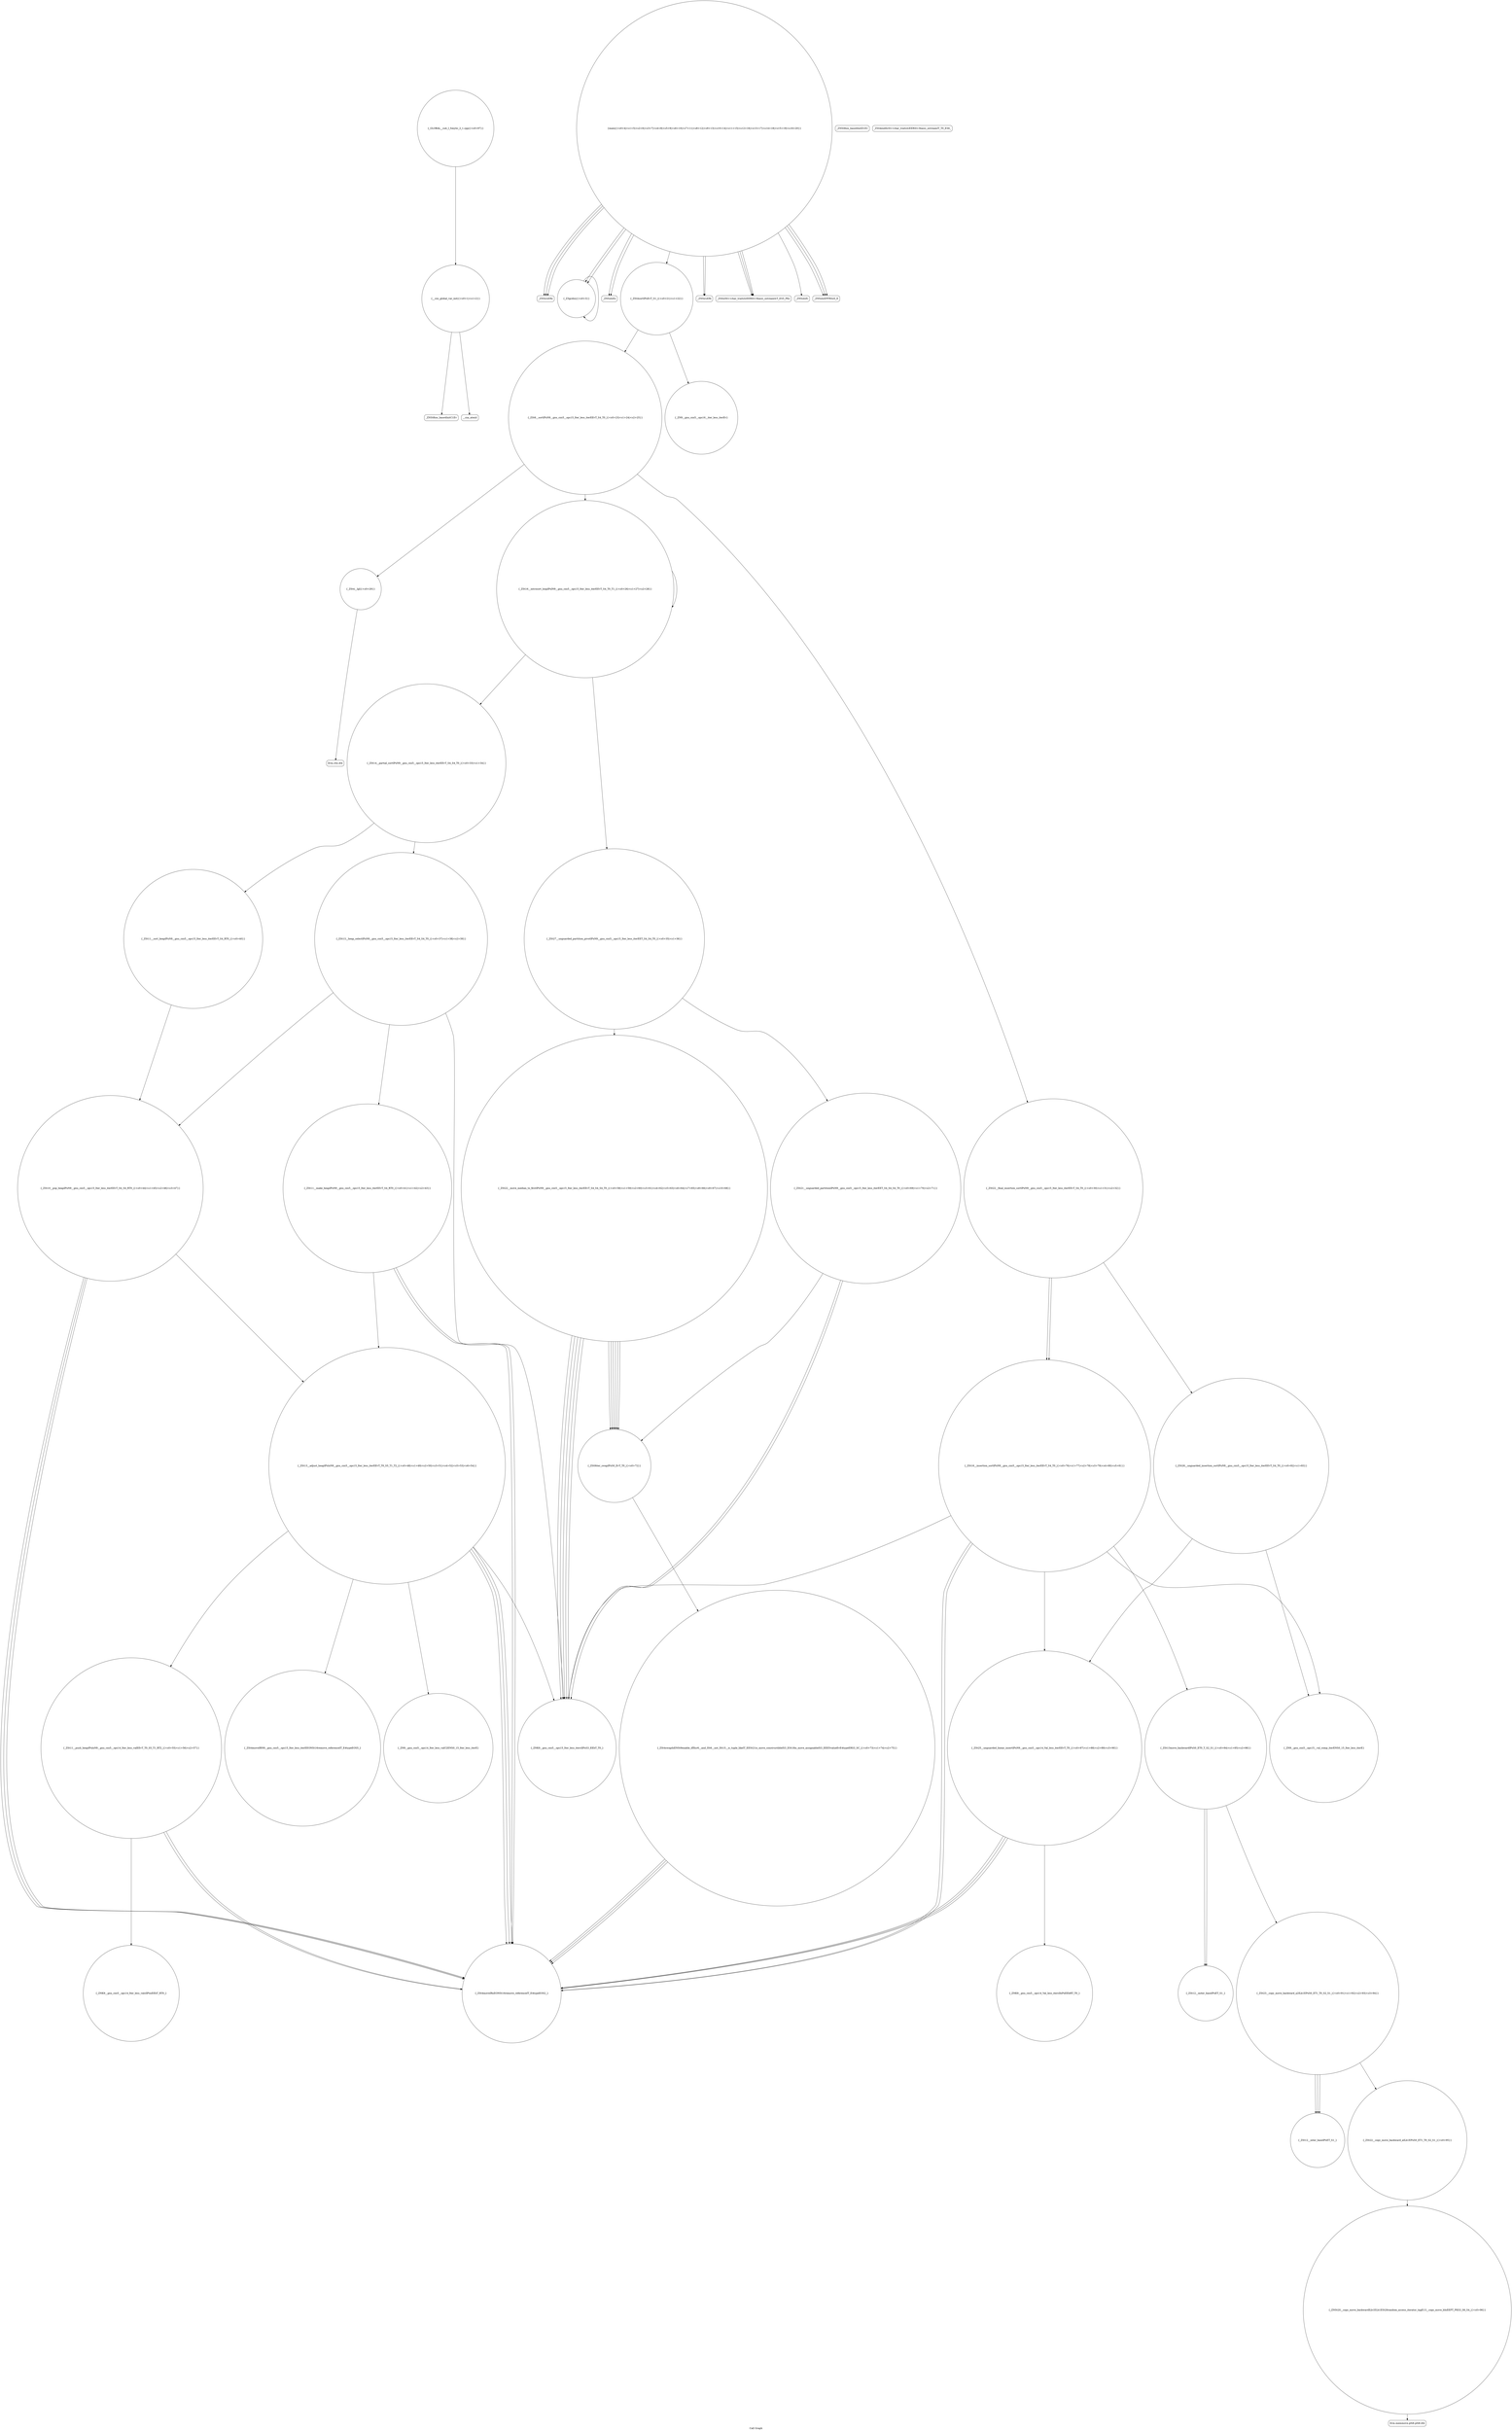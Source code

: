 digraph "Call Graph" {
	label="Call Graph";

	Node0x55cad44c4110 [shape=record,shape=circle,label="{__cxx_global_var_init|{<s0>1|<s1>2}}"];
	Node0x55cad44c4110:s0 -> Node0x55cad4643870[color=black];
	Node0x55cad44c4110:s1 -> Node0x55cad4643970[color=black];
	Node0x55cad4644e70 [shape=record,shape=circle,label="{_ZSt12__niter_baseIPxET_S1_}"];
	Node0x55cad4643b70 [shape=record,shape=Mrecord,label="{_ZNSirsERx}"];
	Node0x55cad4643ef0 [shape=record,shape=circle,label="{_ZSt6__sortIPxN9__gnu_cxx5__ops15_Iter_less_iterEEvT_S4_T0_|{<s0>23|<s1>24|<s2>25}}"];
	Node0x55cad4643ef0:s0 -> Node0x55cad4644070[color=black];
	Node0x55cad4643ef0:s1 -> Node0x55cad4643ff0[color=black];
	Node0x55cad4643ef0:s2 -> Node0x55cad46440f0[color=black];
	Node0x55cad4644270 [shape=record,shape=circle,label="{_ZSt13__heap_selectIPxN9__gnu_cxx5__ops15_Iter_less_iterEEvT_S4_S4_T0_|{<s0>37|<s1>38|<s2>39}}"];
	Node0x55cad4644270:s0 -> Node0x55cad4644370[color=black];
	Node0x55cad4644270:s1 -> Node0x55cad46443f0[color=black];
	Node0x55cad4644270:s2 -> Node0x55cad4644470[color=black];
	Node0x55cad46445f0 [shape=record,shape=circle,label="{_ZSt4moveIRN9__gnu_cxx5__ops15_Iter_less_iterEEONSt16remove_referenceIT_E4typeEOS5_}"];
	Node0x55cad4644970 [shape=record,shape=circle,label="{_ZSt4swapIxENSt9enable_ifIXsr6__and_ISt6__not_ISt15__is_tuple_likeIT_EESt21is_move_constructibleIS3_ESt18is_move_assignableIS3_EEE5valueEvE4typeERS3_SC_|{<s0>73|<s1>74|<s2>75}}"];
	Node0x55cad4644970:s0 -> Node0x55cad46444f0[color=black];
	Node0x55cad4644970:s1 -> Node0x55cad46444f0[color=black];
	Node0x55cad4644970:s2 -> Node0x55cad46444f0[color=black];
	Node0x55cad4644cf0 [shape=record,shape=circle,label="{_ZSt23__copy_move_backward_a2ILb1EPxS0_ET1_T0_S2_S1_|{<s0>91|<s1>92|<s2>93|<s3>94}}"];
	Node0x55cad4644cf0:s0 -> Node0x55cad4644e70[color=black];
	Node0x55cad4644cf0:s1 -> Node0x55cad4644e70[color=black];
	Node0x55cad4644cf0:s2 -> Node0x55cad4644e70[color=black];
	Node0x55cad4644cf0:s3 -> Node0x55cad4644df0[color=black];
	Node0x55cad46439f0 [shape=record,shape=circle,label="{_Z3gcdxx|{<s0>3}}"];
	Node0x55cad46439f0:s0 -> Node0x55cad46439f0[color=black];
	Node0x55cad4646090 [shape=record,shape=circle,label="{_GLOBAL__sub_I_Smylic_2_1.cpp|{<s0>97}}"];
	Node0x55cad4646090:s0 -> Node0x55cad44c4110[color=black];
	Node0x55cad4643d70 [shape=record,shape=Mrecord,label="{_ZNSolsEx}"];
	Node0x55cad46440f0 [shape=record,shape=circle,label="{_ZSt22__final_insertion_sortIPxN9__gnu_cxx5__ops15_Iter_less_iterEEvT_S4_T0_|{<s0>30|<s1>31|<s2>32}}"];
	Node0x55cad46440f0:s0 -> Node0x55cad4644a70[color=black];
	Node0x55cad46440f0:s1 -> Node0x55cad4644af0[color=black];
	Node0x55cad46440f0:s2 -> Node0x55cad4644a70[color=black];
	Node0x55cad4644470 [shape=record,shape=circle,label="{_ZSt10__pop_heapIPxN9__gnu_cxx5__ops15_Iter_less_iterEEvT_S4_S4_RT0_|{<s0>44|<s1>45|<s2>46|<s3>47}}"];
	Node0x55cad4644470:s0 -> Node0x55cad46444f0[color=black];
	Node0x55cad4644470:s1 -> Node0x55cad46444f0[color=black];
	Node0x55cad4644470:s2 -> Node0x55cad46444f0[color=black];
	Node0x55cad4644470:s3 -> Node0x55cad4644570[color=black];
	Node0x55cad46447f0 [shape=record,shape=circle,label="{_ZSt22__move_median_to_firstIPxN9__gnu_cxx5__ops15_Iter_less_iterEEvT_S4_S4_S4_T0_|{<s0>58|<s1>59|<s2>60|<s3>61|<s4>62|<s5>63|<s6>64|<s7>65|<s8>66|<s9>67|<s10>68}}"];
	Node0x55cad46447f0:s0 -> Node0x55cad46443f0[color=black];
	Node0x55cad46447f0:s1 -> Node0x55cad46443f0[color=black];
	Node0x55cad46447f0:s2 -> Node0x55cad46448f0[color=black];
	Node0x55cad46447f0:s3 -> Node0x55cad46443f0[color=black];
	Node0x55cad46447f0:s4 -> Node0x55cad46448f0[color=black];
	Node0x55cad46447f0:s5 -> Node0x55cad46448f0[color=black];
	Node0x55cad46447f0:s6 -> Node0x55cad46443f0[color=black];
	Node0x55cad46447f0:s7 -> Node0x55cad46448f0[color=black];
	Node0x55cad46447f0:s8 -> Node0x55cad46443f0[color=black];
	Node0x55cad46447f0:s9 -> Node0x55cad46448f0[color=black];
	Node0x55cad46447f0:s10 -> Node0x55cad46448f0[color=black];
	Node0x55cad4644b70 [shape=record,shape=circle,label="{_ZSt13move_backwardIPxS0_ET0_T_S2_S1_|{<s0>84|<s1>85|<s2>86}}"];
	Node0x55cad4644b70:s0 -> Node0x55cad4644d70[color=black];
	Node0x55cad4644b70:s1 -> Node0x55cad4644d70[color=black];
	Node0x55cad4644b70:s2 -> Node0x55cad4644cf0[color=black];
	Node0x55cad4643870 [shape=record,shape=Mrecord,label="{_ZNSt8ios_base4InitC1Ev}"];
	Node0x55cad4644ef0 [shape=record,shape=circle,label="{_ZNSt20__copy_move_backwardILb1ELb1ESt26random_access_iterator_tagE13__copy_move_bIxEEPT_PKS3_S6_S4_|{<s0>96}}"];
	Node0x55cad4644ef0:s0 -> Node0x55cad4644f70[color=black];
	Node0x55cad4643bf0 [shape=record,shape=circle,label="{_ZSt4sortIPxEvT_S1_|{<s0>21|<s1>22}}"];
	Node0x55cad4643bf0:s0 -> Node0x55cad4643f70[color=black];
	Node0x55cad4643bf0:s1 -> Node0x55cad4643ef0[color=black];
	Node0x55cad4643f70 [shape=record,shape=circle,label="{_ZN9__gnu_cxx5__ops16__iter_less_iterEv}"];
	Node0x55cad46442f0 [shape=record,shape=circle,label="{_ZSt11__sort_heapIPxN9__gnu_cxx5__ops15_Iter_less_iterEEvT_S4_RT0_|{<s0>40}}"];
	Node0x55cad46442f0:s0 -> Node0x55cad4644470[color=black];
	Node0x55cad4644670 [shape=record,shape=circle,label="{_ZN9__gnu_cxx5__ops14_Iter_less_valC2ENS0_15_Iter_less_iterE}"];
	Node0x55cad46449f0 [shape=record,shape=Mrecord,label="{llvm.ctlz.i64}"];
	Node0x55cad4644d70 [shape=record,shape=circle,label="{_ZSt12__miter_baseIPxET_S1_}"];
	Node0x55cad4643a70 [shape=record,shape=circle,label="{main|{<s0>4|<s1>5|<s2>6|<s3>7|<s4>8|<s5>9|<s6>10|<s7>11|<s8>12|<s9>13|<s10>14|<s11>15|<s12>16|<s13>17|<s14>18|<s15>19|<s16>20}}"];
	Node0x55cad4643a70:s0 -> Node0x55cad4643af0[color=black];
	Node0x55cad4643a70:s1 -> Node0x55cad4643af0[color=black];
	Node0x55cad4643a70:s2 -> Node0x55cad4643b70[color=black];
	Node0x55cad4643a70:s3 -> Node0x55cad4643b70[color=black];
	Node0x55cad4643a70:s4 -> Node0x55cad4643b70[color=black];
	Node0x55cad4643a70:s5 -> Node0x55cad4643bf0[color=black];
	Node0x55cad4643a70:s6 -> Node0x55cad46439f0[color=black];
	Node0x55cad4643a70:s7 -> Node0x55cad46439f0[color=black];
	Node0x55cad4643a70:s8 -> Node0x55cad4643c70[color=black];
	Node0x55cad4643a70:s9 -> Node0x55cad4643cf0[color=black];
	Node0x55cad4643a70:s10 -> Node0x55cad4643c70[color=black];
	Node0x55cad4643a70:s11 -> Node0x55cad4643d70[color=black];
	Node0x55cad4643a70:s12 -> Node0x55cad4643df0[color=black];
	Node0x55cad4643a70:s13 -> Node0x55cad4643d70[color=black];
	Node0x55cad4643a70:s14 -> Node0x55cad4643df0[color=black];
	Node0x55cad4643a70:s15 -> Node0x55cad4643c70[color=black];
	Node0x55cad4643a70:s16 -> Node0x55cad4643df0[color=black];
	Node0x55cad4643df0 [shape=record,shape=Mrecord,label="{_ZNSolsEPFRSoS_E}"];
	Node0x55cad4644170 [shape=record,shape=circle,label="{_ZSt14__partial_sortIPxN9__gnu_cxx5__ops15_Iter_less_iterEEvT_S4_S4_T0_|{<s0>33|<s1>34}}"];
	Node0x55cad4644170:s0 -> Node0x55cad4644270[color=black];
	Node0x55cad4644170:s1 -> Node0x55cad46442f0[color=black];
	Node0x55cad46444f0 [shape=record,shape=circle,label="{_ZSt4moveIRxEONSt16remove_referenceIT_E4typeEOS2_}"];
	Node0x55cad4644870 [shape=record,shape=circle,label="{_ZSt21__unguarded_partitionIPxN9__gnu_cxx5__ops15_Iter_less_iterEET_S4_S4_S4_T0_|{<s0>69|<s1>70|<s2>71}}"];
	Node0x55cad4644870:s0 -> Node0x55cad46443f0[color=black];
	Node0x55cad4644870:s1 -> Node0x55cad46443f0[color=black];
	Node0x55cad4644870:s2 -> Node0x55cad46448f0[color=black];
	Node0x55cad4644bf0 [shape=record,shape=circle,label="{_ZSt25__unguarded_linear_insertIPxN9__gnu_cxx5__ops14_Val_less_iterEEvT_T0_|{<s0>87|<s1>88|<s2>89|<s3>90}}"];
	Node0x55cad4644bf0:s0 -> Node0x55cad46444f0[color=black];
	Node0x55cad4644bf0:s1 -> Node0x55cad4646010[color=black];
	Node0x55cad4644bf0:s2 -> Node0x55cad46444f0[color=black];
	Node0x55cad4644bf0:s3 -> Node0x55cad46444f0[color=black];
	Node0x55cad46438f0 [shape=record,shape=Mrecord,label="{_ZNSt8ios_base4InitD1Ev}"];
	Node0x55cad4644f70 [shape=record,shape=Mrecord,label="{llvm.memmove.p0i8.p0i8.i64}"];
	Node0x55cad4643c70 [shape=record,shape=Mrecord,label="{_ZStlsISt11char_traitsIcEERSt13basic_ostreamIcT_ES5_PKc}"];
	Node0x55cad4643ff0 [shape=record,shape=circle,label="{_ZSt16__introsort_loopIPxlN9__gnu_cxx5__ops15_Iter_less_iterEEvT_S4_T0_T1_|{<s0>26|<s1>27|<s2>28}}"];
	Node0x55cad4643ff0:s0 -> Node0x55cad4644170[color=black];
	Node0x55cad4643ff0:s1 -> Node0x55cad46441f0[color=black];
	Node0x55cad4643ff0:s2 -> Node0x55cad4643ff0[color=black];
	Node0x55cad4644370 [shape=record,shape=circle,label="{_ZSt11__make_heapIPxN9__gnu_cxx5__ops15_Iter_less_iterEEvT_S4_RT0_|{<s0>41|<s1>42|<s2>43}}"];
	Node0x55cad4644370:s0 -> Node0x55cad46444f0[color=black];
	Node0x55cad4644370:s1 -> Node0x55cad46444f0[color=black];
	Node0x55cad4644370:s2 -> Node0x55cad4644570[color=black];
	Node0x55cad46446f0 [shape=record,shape=circle,label="{_ZSt11__push_heapIPxlxN9__gnu_cxx5__ops14_Iter_less_valEEvT_T0_S5_T1_RT2_|{<s0>55|<s1>56|<s2>57}}"];
	Node0x55cad46446f0:s0 -> Node0x55cad4644770[color=black];
	Node0x55cad46446f0:s1 -> Node0x55cad46444f0[color=black];
	Node0x55cad46446f0:s2 -> Node0x55cad46444f0[color=black];
	Node0x55cad4644a70 [shape=record,shape=circle,label="{_ZSt16__insertion_sortIPxN9__gnu_cxx5__ops15_Iter_less_iterEEvT_S4_T0_|{<s0>76|<s1>77|<s2>78|<s3>79|<s4>80|<s5>81}}"];
	Node0x55cad4644a70:s0 -> Node0x55cad46443f0[color=black];
	Node0x55cad4644a70:s1 -> Node0x55cad46444f0[color=black];
	Node0x55cad4644a70:s2 -> Node0x55cad4644b70[color=black];
	Node0x55cad4644a70:s3 -> Node0x55cad46444f0[color=black];
	Node0x55cad4644a70:s4 -> Node0x55cad4644c70[color=black];
	Node0x55cad4644a70:s5 -> Node0x55cad4644bf0[color=black];
	Node0x55cad4644df0 [shape=record,shape=circle,label="{_ZSt22__copy_move_backward_aILb1EPxS0_ET1_T0_S2_S1_|{<s0>95}}"];
	Node0x55cad4644df0:s0 -> Node0x55cad4644ef0[color=black];
	Node0x55cad4643af0 [shape=record,shape=Mrecord,label="{_ZNSirsERi}"];
	Node0x55cad4643e70 [shape=record,shape=Mrecord,label="{_ZSt4endlIcSt11char_traitsIcEERSt13basic_ostreamIT_T0_ES6_}"];
	Node0x55cad46441f0 [shape=record,shape=circle,label="{_ZSt27__unguarded_partition_pivotIPxN9__gnu_cxx5__ops15_Iter_less_iterEET_S4_S4_T0_|{<s0>35|<s1>36}}"];
	Node0x55cad46441f0:s0 -> Node0x55cad46447f0[color=black];
	Node0x55cad46441f0:s1 -> Node0x55cad4644870[color=black];
	Node0x55cad4644570 [shape=record,shape=circle,label="{_ZSt13__adjust_heapIPxlxN9__gnu_cxx5__ops15_Iter_less_iterEEvT_T0_S5_T1_T2_|{<s0>48|<s1>49|<s2>50|<s3>51|<s4>52|<s5>53|<s6>54}}"];
	Node0x55cad4644570:s0 -> Node0x55cad46443f0[color=black];
	Node0x55cad4644570:s1 -> Node0x55cad46444f0[color=black];
	Node0x55cad4644570:s2 -> Node0x55cad46444f0[color=black];
	Node0x55cad4644570:s3 -> Node0x55cad46445f0[color=black];
	Node0x55cad4644570:s4 -> Node0x55cad4644670[color=black];
	Node0x55cad4644570:s5 -> Node0x55cad46444f0[color=black];
	Node0x55cad4644570:s6 -> Node0x55cad46446f0[color=black];
	Node0x55cad46448f0 [shape=record,shape=circle,label="{_ZSt9iter_swapIPxS0_EvT_T0_|{<s0>72}}"];
	Node0x55cad46448f0:s0 -> Node0x55cad4644970[color=black];
	Node0x55cad4644c70 [shape=record,shape=circle,label="{_ZN9__gnu_cxx5__ops15__val_comp_iterENS0_15_Iter_less_iterE}"];
	Node0x55cad4643970 [shape=record,shape=Mrecord,label="{__cxa_atexit}"];
	Node0x55cad4646010 [shape=record,shape=circle,label="{_ZNK9__gnu_cxx5__ops14_Val_less_iterclIxPxEEbRT_T0_}"];
	Node0x55cad4643cf0 [shape=record,shape=Mrecord,label="{_ZNSolsEi}"];
	Node0x55cad4644070 [shape=record,shape=circle,label="{_ZSt4__lgl|{<s0>29}}"];
	Node0x55cad4644070:s0 -> Node0x55cad46449f0[color=black];
	Node0x55cad46443f0 [shape=record,shape=circle,label="{_ZNK9__gnu_cxx5__ops15_Iter_less_iterclIPxS3_EEbT_T0_}"];
	Node0x55cad4644770 [shape=record,shape=circle,label="{_ZNK9__gnu_cxx5__ops14_Iter_less_valclIPxxEEbT_RT0_}"];
	Node0x55cad4644af0 [shape=record,shape=circle,label="{_ZSt26__unguarded_insertion_sortIPxN9__gnu_cxx5__ops15_Iter_less_iterEEvT_S4_T0_|{<s0>82|<s1>83}}"];
	Node0x55cad4644af0:s0 -> Node0x55cad4644c70[color=black];
	Node0x55cad4644af0:s1 -> Node0x55cad4644bf0[color=black];
}
